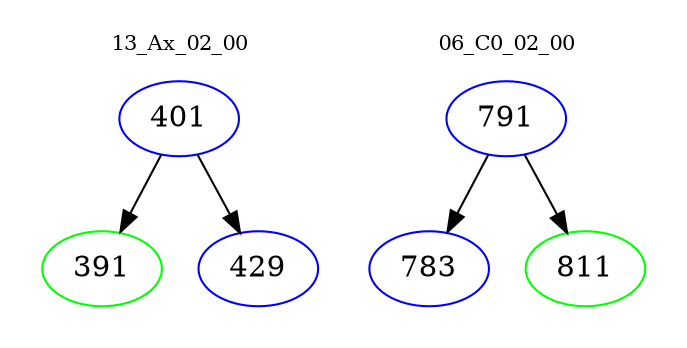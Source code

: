 digraph{
subgraph cluster_0 {
color = white
label = "13_Ax_02_00";
fontsize=10;
T0_401 [label="401", color="blue"]
T0_401 -> T0_391 [color="black"]
T0_391 [label="391", color="green"]
T0_401 -> T0_429 [color="black"]
T0_429 [label="429", color="blue"]
}
subgraph cluster_1 {
color = white
label = "06_C0_02_00";
fontsize=10;
T1_791 [label="791", color="blue"]
T1_791 -> T1_783 [color="black"]
T1_783 [label="783", color="blue"]
T1_791 -> T1_811 [color="black"]
T1_811 [label="811", color="green"]
}
}
